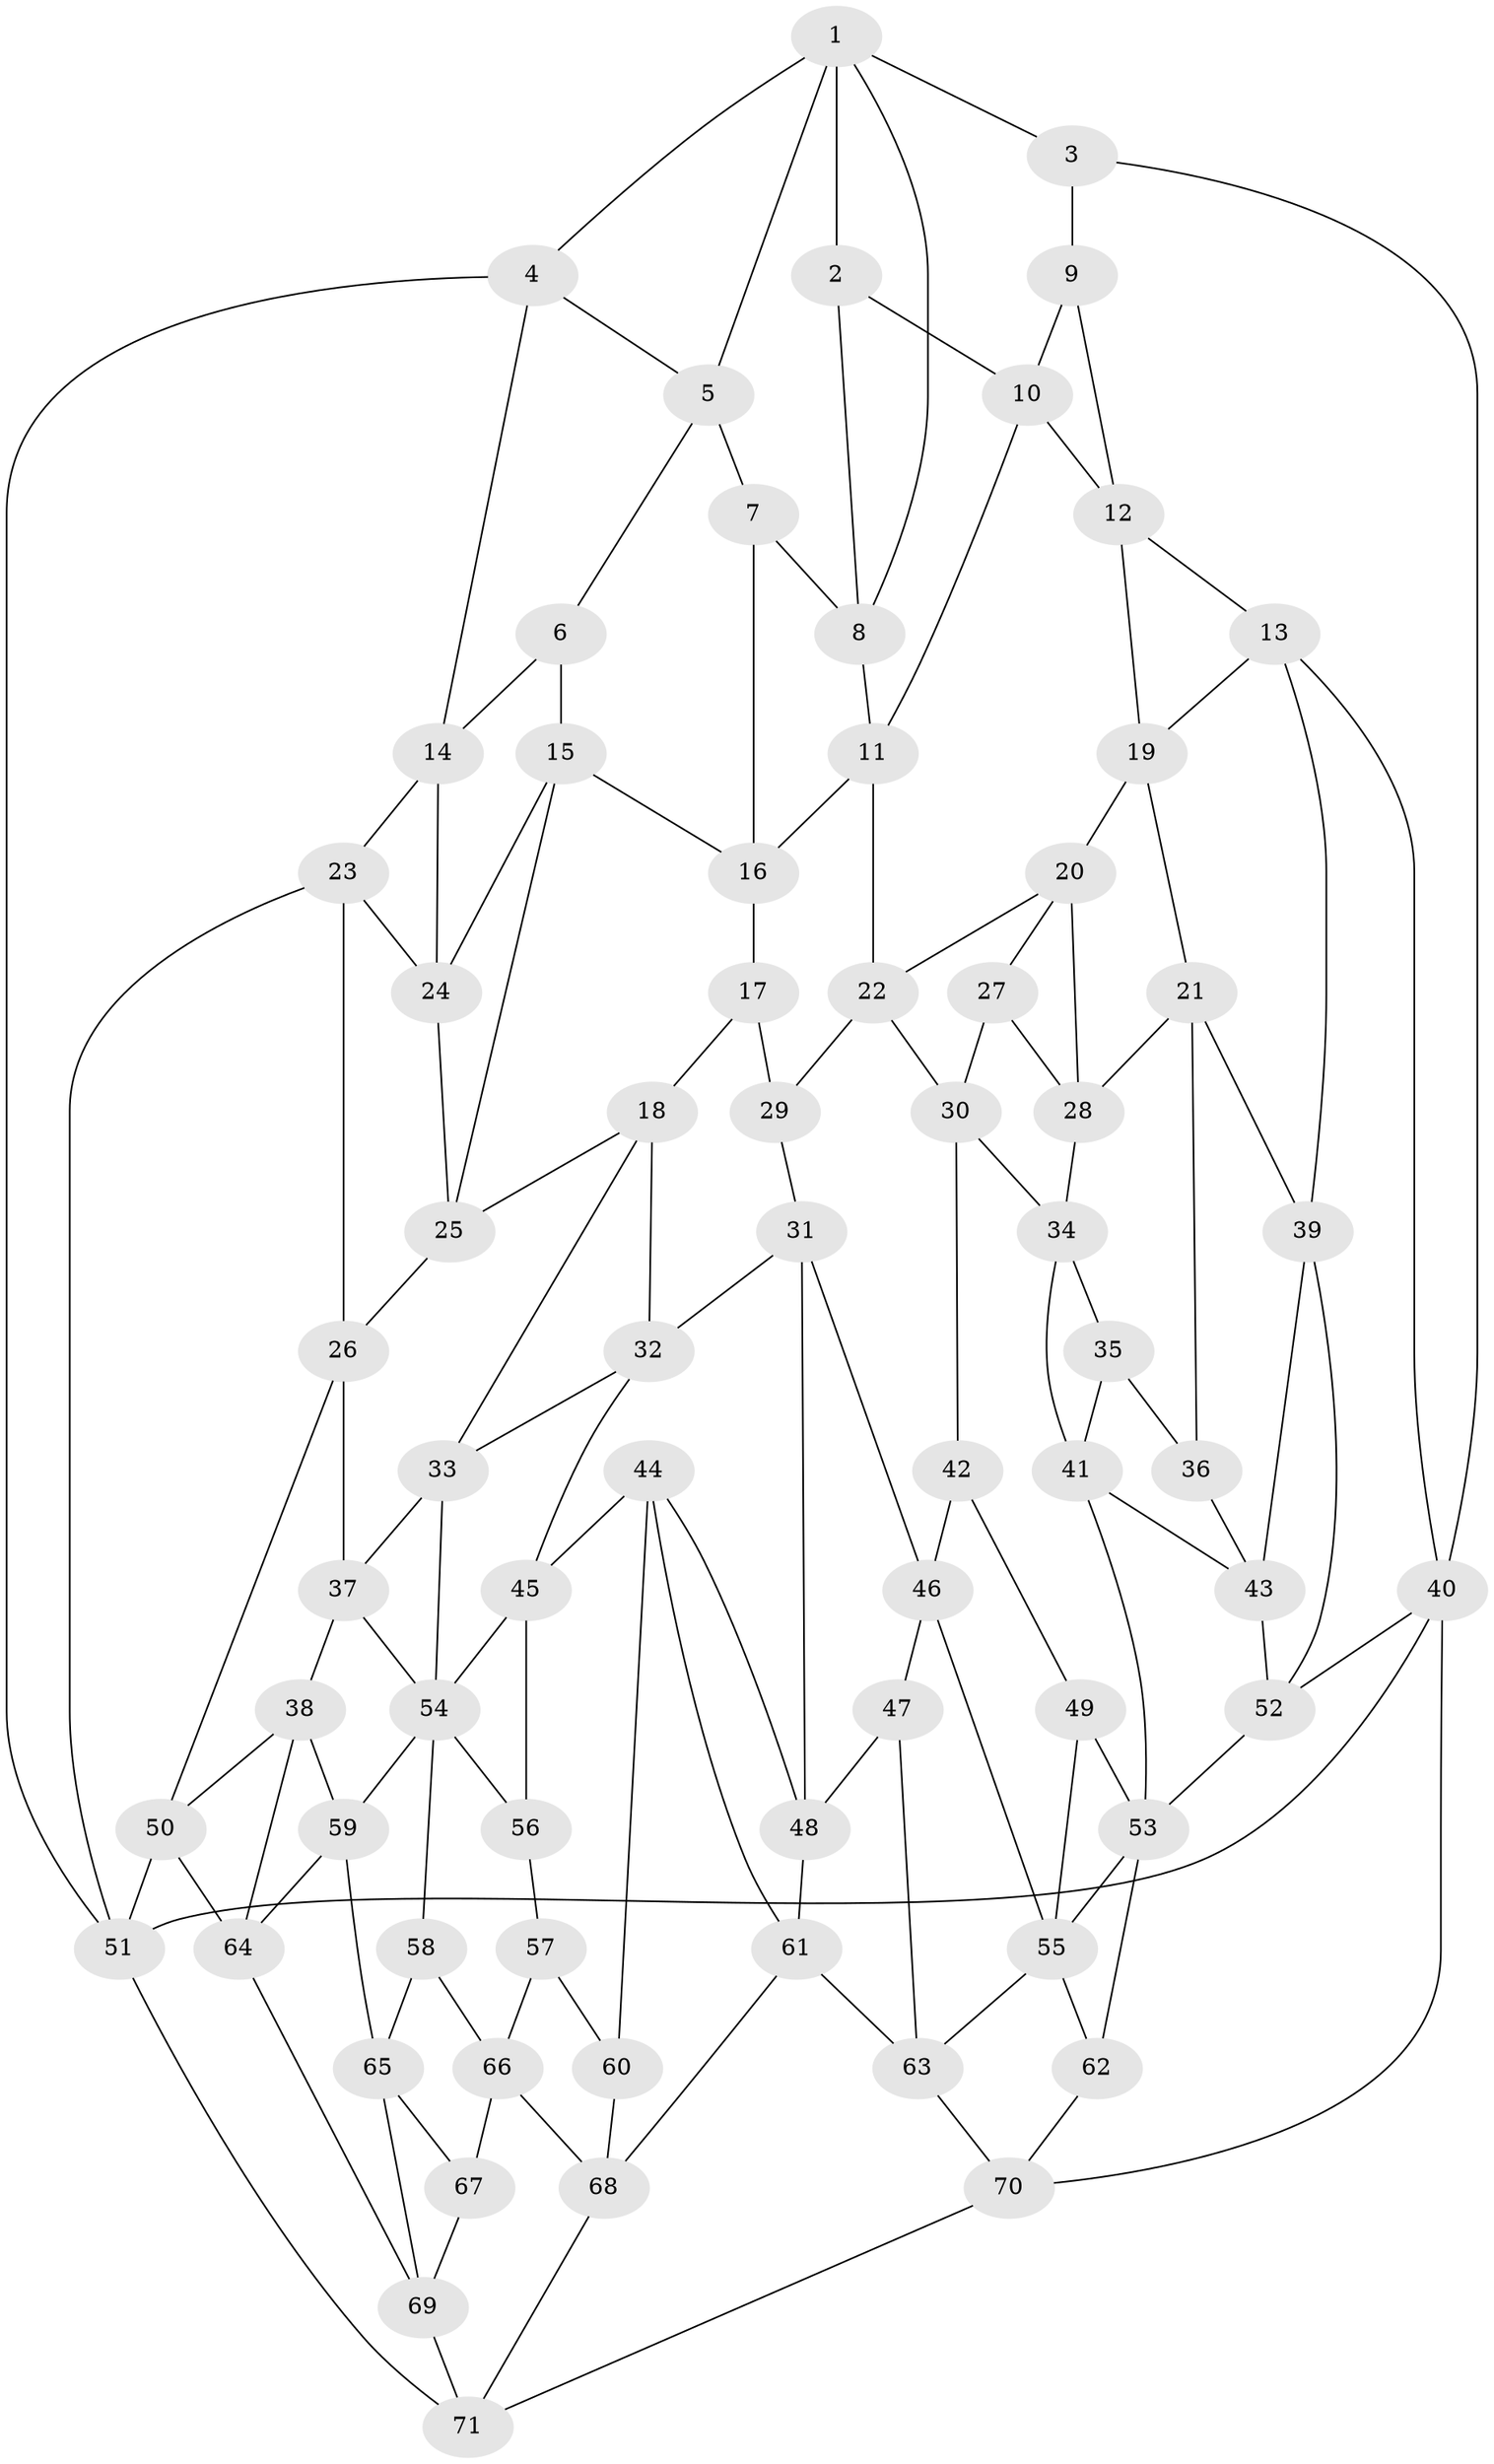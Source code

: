 // original degree distribution, {3: 0.014084507042253521, 5: 0.5352112676056338, 4: 0.2323943661971831, 6: 0.21830985915492956}
// Generated by graph-tools (version 1.1) at 2025/27/03/09/25 03:27:05]
// undirected, 71 vertices, 136 edges
graph export_dot {
graph [start="1"]
  node [color=gray90,style=filled];
  1;
  2;
  3;
  4;
  5;
  6;
  7;
  8;
  9;
  10;
  11;
  12;
  13;
  14;
  15;
  16;
  17;
  18;
  19;
  20;
  21;
  22;
  23;
  24;
  25;
  26;
  27;
  28;
  29;
  30;
  31;
  32;
  33;
  34;
  35;
  36;
  37;
  38;
  39;
  40;
  41;
  42;
  43;
  44;
  45;
  46;
  47;
  48;
  49;
  50;
  51;
  52;
  53;
  54;
  55;
  56;
  57;
  58;
  59;
  60;
  61;
  62;
  63;
  64;
  65;
  66;
  67;
  68;
  69;
  70;
  71;
  1 -- 2 [weight=1.0];
  1 -- 3 [weight=1.0];
  1 -- 4 [weight=1.0];
  1 -- 5 [weight=1.0];
  1 -- 8 [weight=1.0];
  2 -- 8 [weight=1.0];
  2 -- 10 [weight=1.0];
  3 -- 9 [weight=2.0];
  3 -- 40 [weight=1.0];
  4 -- 5 [weight=1.0];
  4 -- 14 [weight=1.0];
  4 -- 51 [weight=1.0];
  5 -- 6 [weight=1.0];
  5 -- 7 [weight=1.0];
  6 -- 14 [weight=1.0];
  6 -- 15 [weight=1.0];
  7 -- 8 [weight=1.0];
  7 -- 16 [weight=1.0];
  8 -- 11 [weight=1.0];
  9 -- 10 [weight=1.0];
  9 -- 12 [weight=1.0];
  10 -- 11 [weight=1.0];
  10 -- 12 [weight=1.0];
  11 -- 16 [weight=1.0];
  11 -- 22 [weight=1.0];
  12 -- 13 [weight=1.0];
  12 -- 19 [weight=1.0];
  13 -- 19 [weight=1.0];
  13 -- 39 [weight=1.0];
  13 -- 40 [weight=1.0];
  14 -- 23 [weight=1.0];
  14 -- 24 [weight=1.0];
  15 -- 16 [weight=1.0];
  15 -- 24 [weight=1.0];
  15 -- 25 [weight=1.0];
  16 -- 17 [weight=1.0];
  17 -- 18 [weight=1.0];
  17 -- 29 [weight=2.0];
  18 -- 25 [weight=1.0];
  18 -- 32 [weight=1.0];
  18 -- 33 [weight=1.0];
  19 -- 20 [weight=1.0];
  19 -- 21 [weight=1.0];
  20 -- 22 [weight=1.0];
  20 -- 27 [weight=1.0];
  20 -- 28 [weight=1.0];
  21 -- 28 [weight=1.0];
  21 -- 36 [weight=1.0];
  21 -- 39 [weight=1.0];
  22 -- 29 [weight=1.0];
  22 -- 30 [weight=1.0];
  23 -- 24 [weight=1.0];
  23 -- 26 [weight=1.0];
  23 -- 51 [weight=1.0];
  24 -- 25 [weight=1.0];
  25 -- 26 [weight=1.0];
  26 -- 37 [weight=1.0];
  26 -- 50 [weight=1.0];
  27 -- 28 [weight=1.0];
  27 -- 30 [weight=1.0];
  28 -- 34 [weight=1.0];
  29 -- 31 [weight=1.0];
  30 -- 34 [weight=1.0];
  30 -- 42 [weight=1.0];
  31 -- 32 [weight=1.0];
  31 -- 46 [weight=1.0];
  31 -- 48 [weight=1.0];
  32 -- 33 [weight=1.0];
  32 -- 45 [weight=1.0];
  33 -- 37 [weight=1.0];
  33 -- 54 [weight=1.0];
  34 -- 35 [weight=1.0];
  34 -- 41 [weight=1.0];
  35 -- 36 [weight=2.0];
  35 -- 41 [weight=1.0];
  36 -- 43 [weight=1.0];
  37 -- 38 [weight=1.0];
  37 -- 54 [weight=1.0];
  38 -- 50 [weight=1.0];
  38 -- 59 [weight=1.0];
  38 -- 64 [weight=1.0];
  39 -- 43 [weight=1.0];
  39 -- 52 [weight=1.0];
  40 -- 51 [weight=2.0];
  40 -- 52 [weight=1.0];
  40 -- 70 [weight=1.0];
  41 -- 43 [weight=1.0];
  41 -- 53 [weight=1.0];
  42 -- 46 [weight=1.0];
  42 -- 49 [weight=2.0];
  43 -- 52 [weight=1.0];
  44 -- 45 [weight=1.0];
  44 -- 48 [weight=1.0];
  44 -- 60 [weight=1.0];
  44 -- 61 [weight=1.0];
  45 -- 54 [weight=1.0];
  45 -- 56 [weight=1.0];
  46 -- 47 [weight=1.0];
  46 -- 55 [weight=1.0];
  47 -- 48 [weight=1.0];
  47 -- 63 [weight=1.0];
  48 -- 61 [weight=1.0];
  49 -- 53 [weight=1.0];
  49 -- 55 [weight=1.0];
  50 -- 51 [weight=1.0];
  50 -- 64 [weight=1.0];
  51 -- 71 [weight=1.0];
  52 -- 53 [weight=1.0];
  53 -- 55 [weight=1.0];
  53 -- 62 [weight=2.0];
  54 -- 56 [weight=1.0];
  54 -- 58 [weight=1.0];
  54 -- 59 [weight=1.0];
  55 -- 62 [weight=1.0];
  55 -- 63 [weight=1.0];
  56 -- 57 [weight=2.0];
  57 -- 60 [weight=1.0];
  57 -- 66 [weight=1.0];
  58 -- 65 [weight=1.0];
  58 -- 66 [weight=1.0];
  59 -- 64 [weight=1.0];
  59 -- 65 [weight=1.0];
  60 -- 68 [weight=1.0];
  61 -- 63 [weight=1.0];
  61 -- 68 [weight=1.0];
  62 -- 70 [weight=1.0];
  63 -- 70 [weight=1.0];
  64 -- 69 [weight=1.0];
  65 -- 67 [weight=1.0];
  65 -- 69 [weight=1.0];
  66 -- 67 [weight=1.0];
  66 -- 68 [weight=1.0];
  67 -- 69 [weight=1.0];
  68 -- 71 [weight=1.0];
  69 -- 71 [weight=1.0];
  70 -- 71 [weight=1.0];
}
